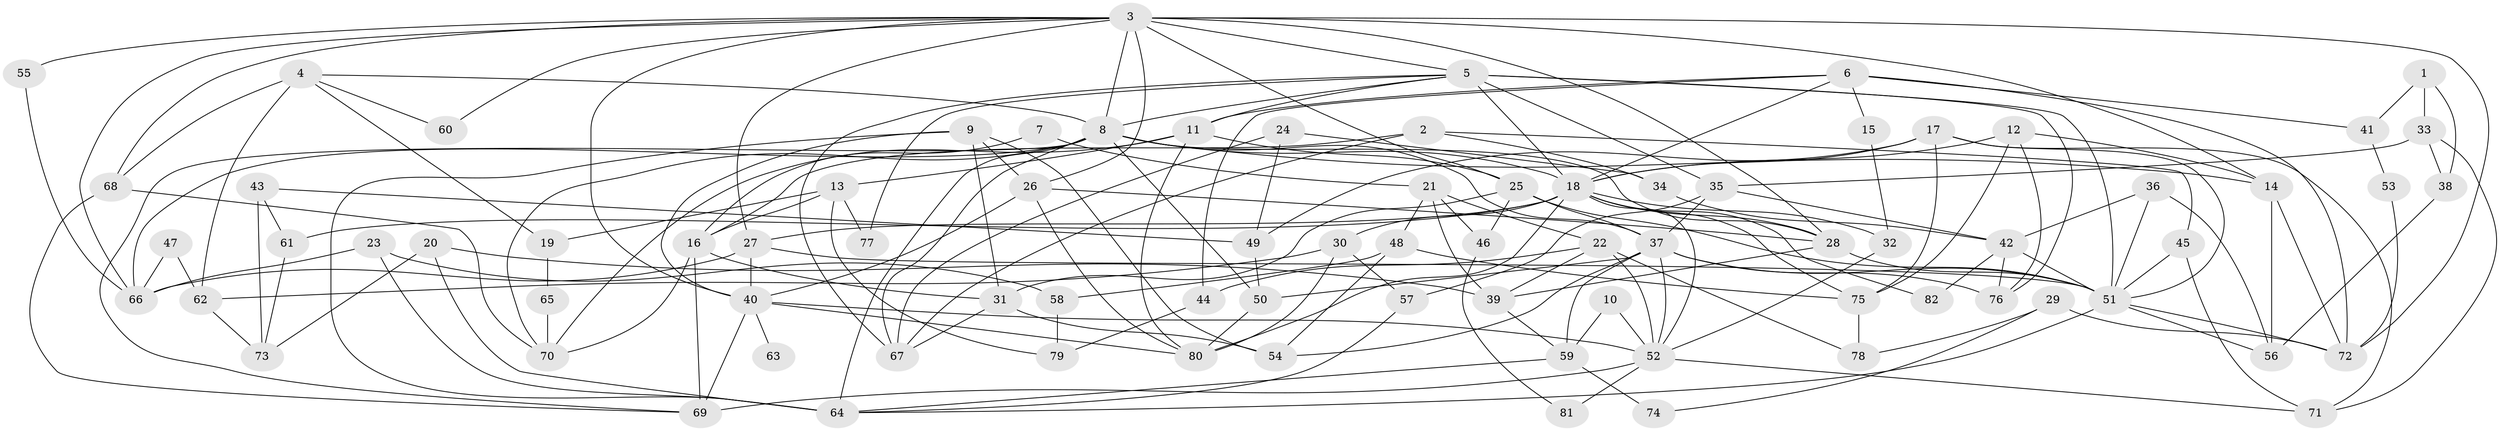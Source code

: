 // original degree distribution, {3: 0.2956521739130435, 4: 0.2, 7: 0.034782608695652174, 5: 0.12173913043478261, 6: 0.14782608695652175, 2: 0.17391304347826086, 9: 0.017391304347826087, 8: 0.008695652173913044}
// Generated by graph-tools (version 1.1) at 2025/50/03/04/25 22:50:48]
// undirected, 82 vertices, 187 edges
graph export_dot {
  node [color=gray90,style=filled];
  1;
  2;
  3;
  4;
  5;
  6;
  7;
  8;
  9;
  10;
  11;
  12;
  13;
  14;
  15;
  16;
  17;
  18;
  19;
  20;
  21;
  22;
  23;
  24;
  25;
  26;
  27;
  28;
  29;
  30;
  31;
  32;
  33;
  34;
  35;
  36;
  37;
  38;
  39;
  40;
  41;
  42;
  43;
  44;
  45;
  46;
  47;
  48;
  49;
  50;
  51;
  52;
  53;
  54;
  55;
  56;
  57;
  58;
  59;
  60;
  61;
  62;
  63;
  64;
  65;
  66;
  67;
  68;
  69;
  70;
  71;
  72;
  73;
  74;
  75;
  76;
  77;
  78;
  79;
  80;
  81;
  82;
  1 -- 33 [weight=1.0];
  1 -- 38 [weight=1.0];
  1 -- 41 [weight=1.0];
  2 -- 16 [weight=1.0];
  2 -- 34 [weight=1.0];
  2 -- 45 [weight=1.0];
  2 -- 67 [weight=1.0];
  3 -- 5 [weight=1.0];
  3 -- 8 [weight=1.0];
  3 -- 14 [weight=2.0];
  3 -- 25 [weight=1.0];
  3 -- 26 [weight=1.0];
  3 -- 27 [weight=1.0];
  3 -- 28 [weight=1.0];
  3 -- 40 [weight=1.0];
  3 -- 55 [weight=1.0];
  3 -- 60 [weight=1.0];
  3 -- 66 [weight=1.0];
  3 -- 68 [weight=1.0];
  3 -- 72 [weight=1.0];
  4 -- 8 [weight=1.0];
  4 -- 19 [weight=1.0];
  4 -- 60 [weight=1.0];
  4 -- 62 [weight=1.0];
  4 -- 68 [weight=1.0];
  5 -- 8 [weight=1.0];
  5 -- 11 [weight=1.0];
  5 -- 18 [weight=1.0];
  5 -- 35 [weight=1.0];
  5 -- 51 [weight=2.0];
  5 -- 67 [weight=1.0];
  5 -- 76 [weight=1.0];
  5 -- 77 [weight=1.0];
  6 -- 11 [weight=1.0];
  6 -- 15 [weight=1.0];
  6 -- 18 [weight=1.0];
  6 -- 41 [weight=1.0];
  6 -- 44 [weight=1.0];
  6 -- 72 [weight=1.0];
  7 -- 16 [weight=1.0];
  7 -- 21 [weight=1.0];
  8 -- 14 [weight=2.0];
  8 -- 18 [weight=1.0];
  8 -- 28 [weight=1.0];
  8 -- 37 [weight=1.0];
  8 -- 50 [weight=1.0];
  8 -- 64 [weight=1.0];
  8 -- 66 [weight=1.0];
  8 -- 67 [weight=1.0];
  8 -- 69 [weight=1.0];
  8 -- 70 [weight=1.0];
  9 -- 26 [weight=1.0];
  9 -- 31 [weight=2.0];
  9 -- 40 [weight=1.0];
  9 -- 54 [weight=1.0];
  9 -- 64 [weight=1.0];
  10 -- 52 [weight=1.0];
  10 -- 59 [weight=1.0];
  11 -- 13 [weight=1.0];
  11 -- 25 [weight=1.0];
  11 -- 70 [weight=1.0];
  11 -- 80 [weight=1.0];
  12 -- 14 [weight=1.0];
  12 -- 18 [weight=1.0];
  12 -- 75 [weight=1.0];
  12 -- 76 [weight=1.0];
  13 -- 16 [weight=1.0];
  13 -- 19 [weight=1.0];
  13 -- 77 [weight=1.0];
  13 -- 79 [weight=1.0];
  14 -- 56 [weight=1.0];
  14 -- 72 [weight=1.0];
  15 -- 32 [weight=1.0];
  16 -- 31 [weight=1.0];
  16 -- 69 [weight=1.0];
  16 -- 70 [weight=1.0];
  17 -- 18 [weight=1.0];
  17 -- 49 [weight=1.0];
  17 -- 51 [weight=1.0];
  17 -- 71 [weight=1.0];
  17 -- 75 [weight=1.0];
  18 -- 27 [weight=2.0];
  18 -- 28 [weight=1.0];
  18 -- 30 [weight=1.0];
  18 -- 32 [weight=1.0];
  18 -- 52 [weight=1.0];
  18 -- 61 [weight=1.0];
  18 -- 75 [weight=1.0];
  18 -- 80 [weight=1.0];
  18 -- 82 [weight=1.0];
  19 -- 65 [weight=1.0];
  20 -- 39 [weight=1.0];
  20 -- 64 [weight=1.0];
  20 -- 73 [weight=1.0];
  21 -- 22 [weight=1.0];
  21 -- 39 [weight=1.0];
  21 -- 46 [weight=1.0];
  21 -- 48 [weight=1.0];
  22 -- 39 [weight=1.0];
  22 -- 44 [weight=1.0];
  22 -- 52 [weight=1.0];
  22 -- 78 [weight=1.0];
  23 -- 58 [weight=1.0];
  23 -- 64 [weight=1.0];
  23 -- 66 [weight=1.0];
  24 -- 34 [weight=1.0];
  24 -- 49 [weight=1.0];
  24 -- 67 [weight=1.0];
  25 -- 31 [weight=1.0];
  25 -- 37 [weight=3.0];
  25 -- 46 [weight=1.0];
  25 -- 51 [weight=1.0];
  26 -- 28 [weight=1.0];
  26 -- 40 [weight=1.0];
  26 -- 80 [weight=1.0];
  27 -- 40 [weight=1.0];
  27 -- 51 [weight=1.0];
  27 -- 66 [weight=1.0];
  28 -- 39 [weight=1.0];
  28 -- 51 [weight=1.0];
  29 -- 72 [weight=1.0];
  29 -- 74 [weight=1.0];
  29 -- 78 [weight=1.0];
  30 -- 57 [weight=1.0];
  30 -- 62 [weight=1.0];
  30 -- 80 [weight=1.0];
  31 -- 54 [weight=1.0];
  31 -- 67 [weight=1.0];
  32 -- 52 [weight=1.0];
  33 -- 35 [weight=1.0];
  33 -- 38 [weight=1.0];
  33 -- 71 [weight=1.0];
  34 -- 42 [weight=1.0];
  35 -- 37 [weight=1.0];
  35 -- 42 [weight=1.0];
  35 -- 57 [weight=1.0];
  36 -- 42 [weight=1.0];
  36 -- 51 [weight=1.0];
  36 -- 56 [weight=1.0];
  37 -- 50 [weight=1.0];
  37 -- 51 [weight=1.0];
  37 -- 52 [weight=1.0];
  37 -- 54 [weight=1.0];
  37 -- 59 [weight=2.0];
  37 -- 76 [weight=1.0];
  38 -- 56 [weight=1.0];
  39 -- 59 [weight=1.0];
  40 -- 52 [weight=1.0];
  40 -- 63 [weight=2.0];
  40 -- 69 [weight=1.0];
  40 -- 80 [weight=1.0];
  41 -- 53 [weight=1.0];
  42 -- 51 [weight=1.0];
  42 -- 76 [weight=1.0];
  42 -- 82 [weight=1.0];
  43 -- 49 [weight=1.0];
  43 -- 61 [weight=1.0];
  43 -- 73 [weight=1.0];
  44 -- 79 [weight=1.0];
  45 -- 51 [weight=1.0];
  45 -- 71 [weight=1.0];
  46 -- 81 [weight=1.0];
  47 -- 62 [weight=1.0];
  47 -- 66 [weight=1.0];
  48 -- 54 [weight=1.0];
  48 -- 58 [weight=1.0];
  48 -- 75 [weight=1.0];
  49 -- 50 [weight=1.0];
  50 -- 80 [weight=1.0];
  51 -- 56 [weight=1.0];
  51 -- 64 [weight=1.0];
  51 -- 72 [weight=1.0];
  52 -- 69 [weight=1.0];
  52 -- 71 [weight=1.0];
  52 -- 81 [weight=1.0];
  53 -- 72 [weight=1.0];
  55 -- 66 [weight=1.0];
  57 -- 64 [weight=1.0];
  58 -- 79 [weight=1.0];
  59 -- 64 [weight=1.0];
  59 -- 74 [weight=1.0];
  61 -- 73 [weight=1.0];
  62 -- 73 [weight=1.0];
  65 -- 70 [weight=1.0];
  68 -- 69 [weight=1.0];
  68 -- 70 [weight=1.0];
  75 -- 78 [weight=1.0];
}
